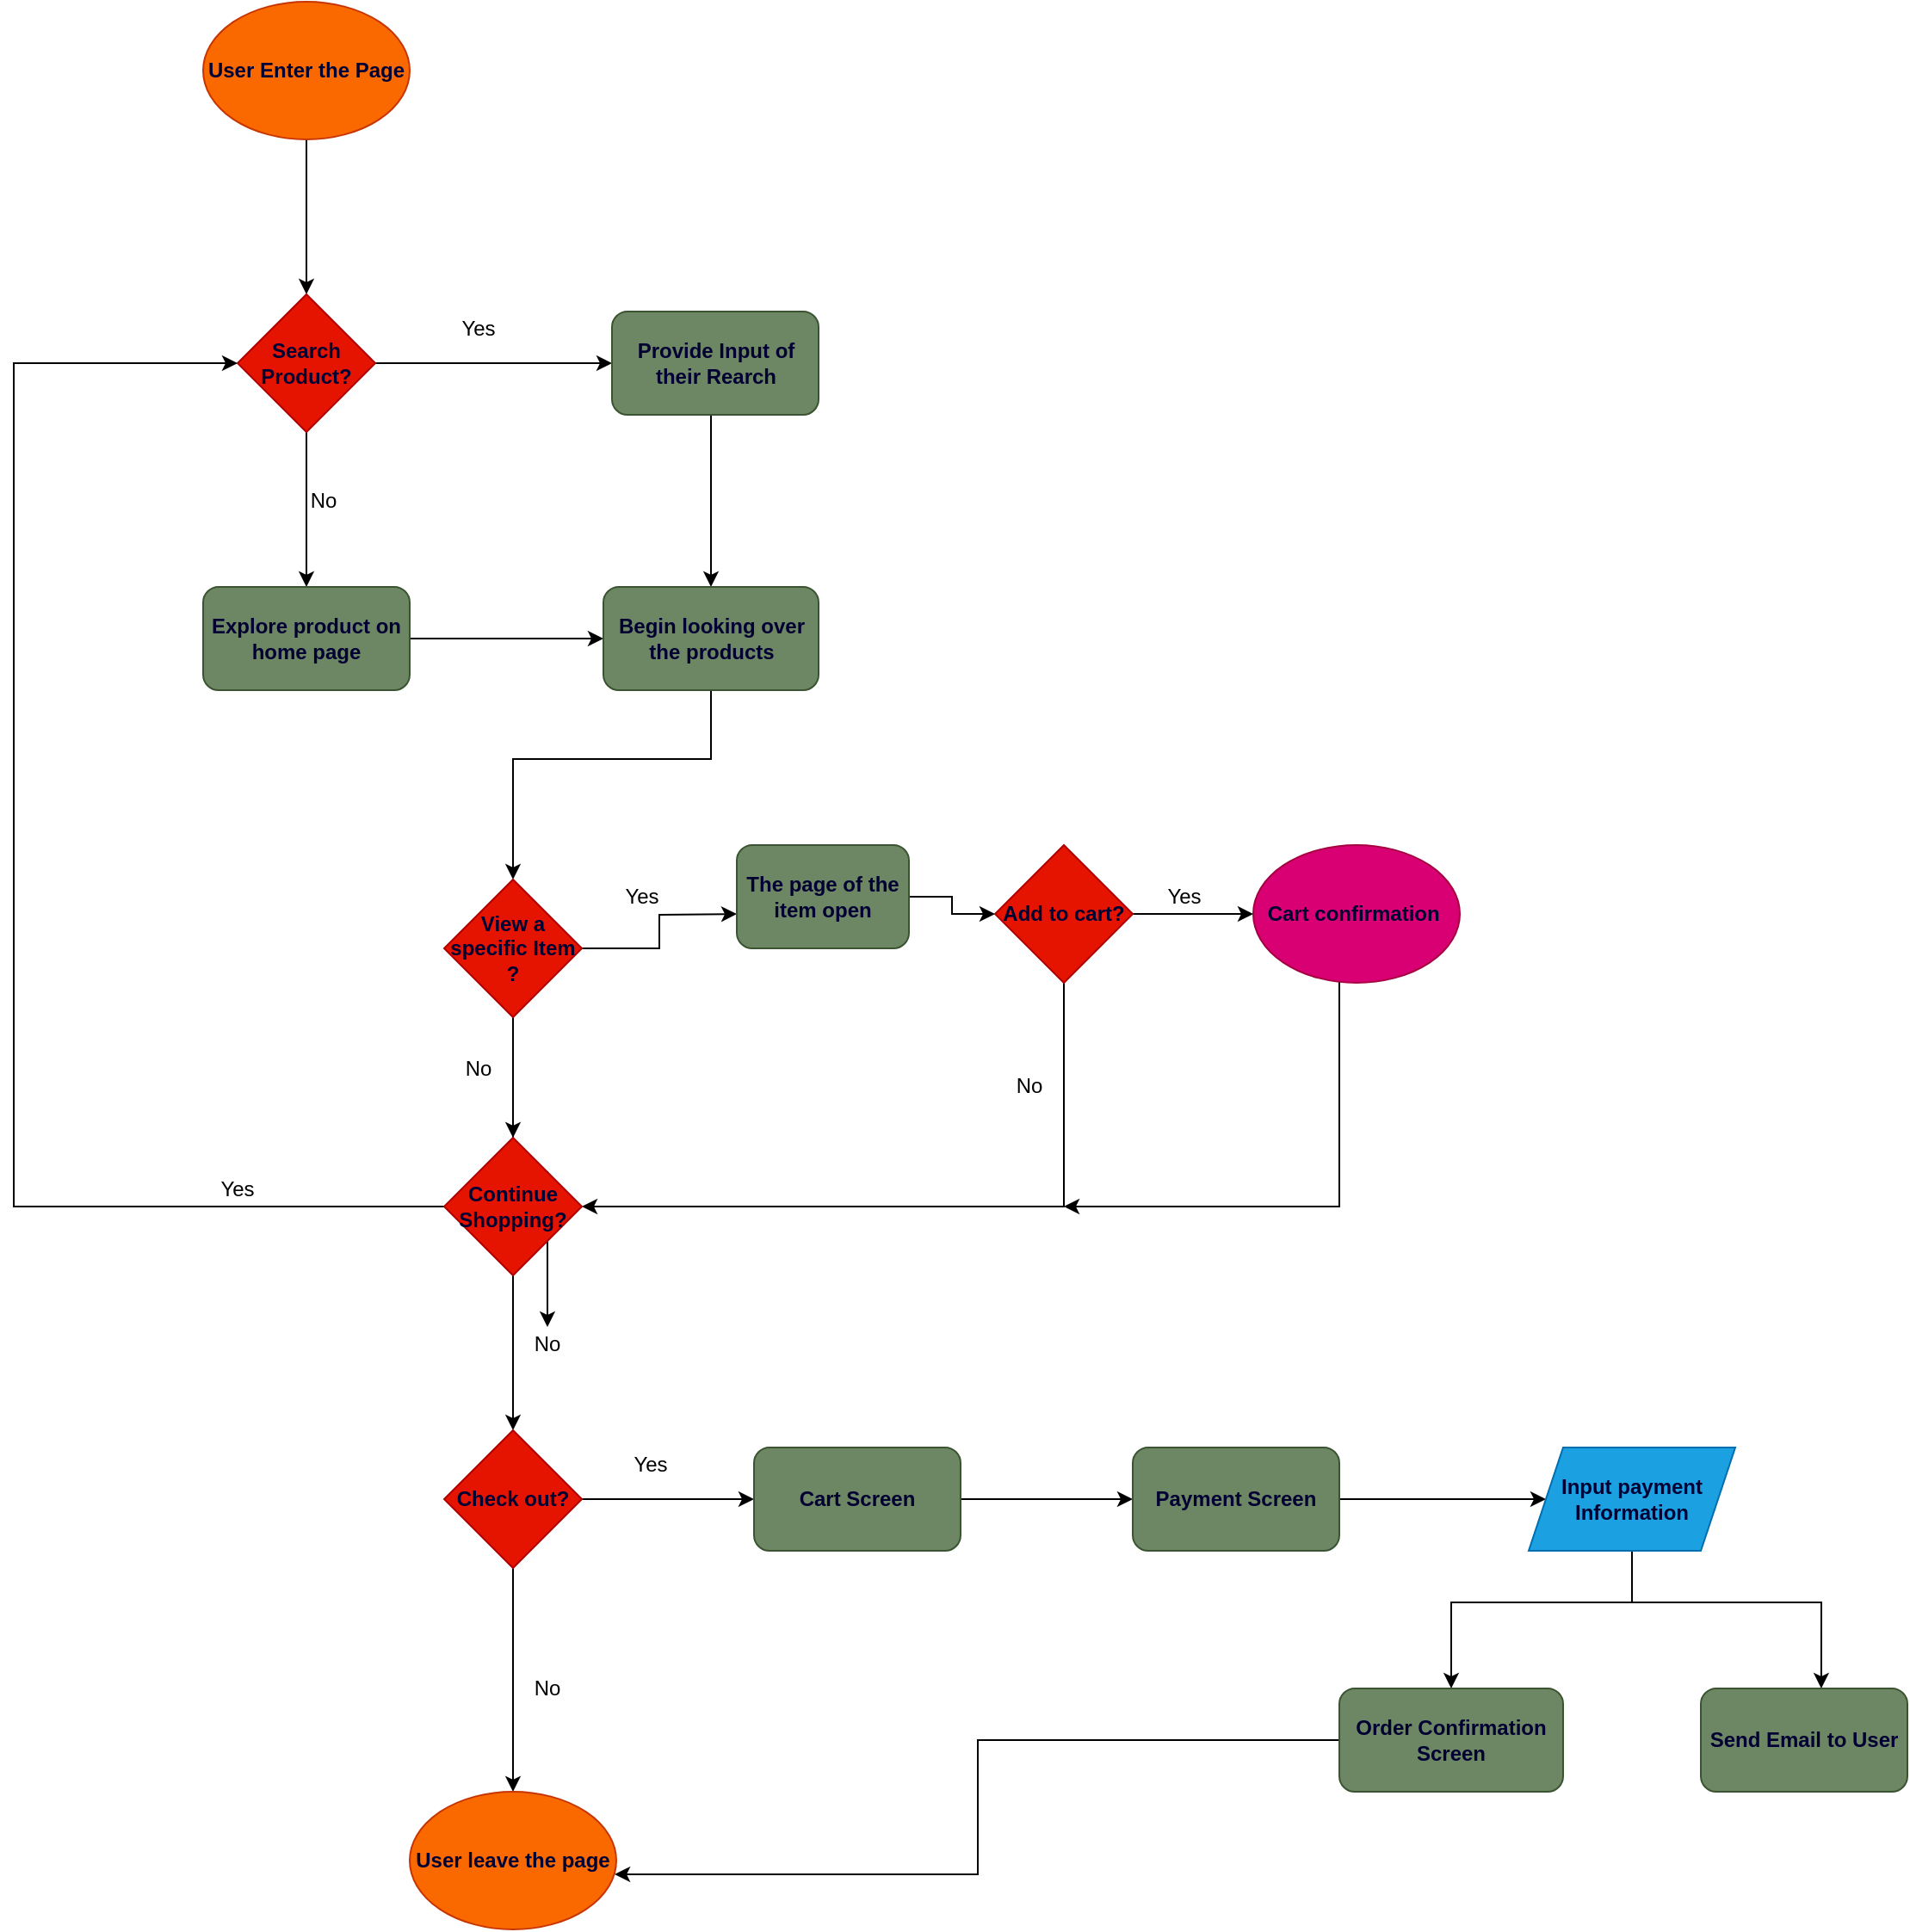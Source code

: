 <mxfile>
    <diagram id="x0ssfUjQwjGI0TRdVcLT" name="Page-1">
        <mxGraphModel dx="469" dy="854" grid="1" gridSize="10" guides="1" tooltips="1" connect="1" arrows="1" fold="1" page="1" pageScale="1" pageWidth="850" pageHeight="1100" math="0" shadow="0">
            <root>
                <mxCell id="0"/>
                <mxCell id="1" parent="0"/>
                <mxCell id="9" style="edgeStyle=orthogonalEdgeStyle;rounded=0;orthogonalLoop=1;jettySize=auto;html=1;" parent="1" source="6" target="7" edge="1">
                    <mxGeometry relative="1" as="geometry"/>
                </mxCell>
                <mxCell id="6" value="&lt;b&gt;&lt;font color=&quot;#000033&quot;&gt;User Enter the Page&lt;/font&gt;&lt;/b&gt;" style="ellipse;whiteSpace=wrap;html=1;fillColor=#fa6800;strokeColor=#C73500;fontColor=#ffffff;" parent="1" vertex="1">
                    <mxGeometry x="190" y="10" width="120" height="80" as="geometry"/>
                </mxCell>
                <mxCell id="11" style="edgeStyle=orthogonalEdgeStyle;rounded=0;orthogonalLoop=1;jettySize=auto;html=1;" parent="1" source="7" target="10" edge="1">
                    <mxGeometry relative="1" as="geometry"/>
                </mxCell>
                <mxCell id="14" style="edgeStyle=orthogonalEdgeStyle;rounded=0;orthogonalLoop=1;jettySize=auto;html=1;entryX=0.5;entryY=0;entryDx=0;entryDy=0;" parent="1" source="7" target="13" edge="1">
                    <mxGeometry relative="1" as="geometry"/>
                </mxCell>
                <mxCell id="7" value="&lt;b&gt;&lt;font color=&quot;#000033&quot;&gt;Search Product?&lt;/font&gt;&lt;/b&gt;" style="rhombus;whiteSpace=wrap;html=1;fillColor=#e51400;strokeColor=#B20000;fontColor=#ffffff;" parent="1" vertex="1">
                    <mxGeometry x="210" y="180" width="80" height="80" as="geometry"/>
                </mxCell>
                <mxCell id="17" style="edgeStyle=orthogonalEdgeStyle;rounded=0;orthogonalLoop=1;jettySize=auto;html=1;entryX=0.5;entryY=0;entryDx=0;entryDy=0;" parent="1" source="10" target="16" edge="1">
                    <mxGeometry relative="1" as="geometry">
                        <Array as="points">
                            <mxPoint x="485" y="260"/>
                            <mxPoint x="485" y="260"/>
                        </Array>
                    </mxGeometry>
                </mxCell>
                <mxCell id="10" value="&lt;b&gt;&lt;font color=&quot;#000033&quot;&gt;Provide Input of their Rearch&lt;/font&gt;&lt;/b&gt;" style="rounded=1;whiteSpace=wrap;html=1;fillColor=#6d8764;strokeColor=#3A5431;fontColor=#ffffff;" parent="1" vertex="1">
                    <mxGeometry x="427.5" y="190" width="120" height="60" as="geometry"/>
                </mxCell>
                <mxCell id="12" value="Yes" style="text;html=1;strokeColor=none;fillColor=none;align=center;verticalAlign=middle;whiteSpace=wrap;rounded=0;" parent="1" vertex="1">
                    <mxGeometry x="330" y="190" width="40" height="20" as="geometry"/>
                </mxCell>
                <mxCell id="18" style="edgeStyle=orthogonalEdgeStyle;rounded=0;orthogonalLoop=1;jettySize=auto;html=1;entryX=0;entryY=0.5;entryDx=0;entryDy=0;" parent="1" source="13" target="16" edge="1">
                    <mxGeometry relative="1" as="geometry"/>
                </mxCell>
                <mxCell id="13" value="&lt;b&gt;&lt;font color=&quot;#000033&quot;&gt;Explore product on home page&lt;/font&gt;&lt;/b&gt;" style="rounded=1;whiteSpace=wrap;html=1;fillColor=#6d8764;strokeColor=#3A5431;fontColor=#ffffff;" parent="1" vertex="1">
                    <mxGeometry x="190" y="350" width="120" height="60" as="geometry"/>
                </mxCell>
                <mxCell id="15" value="No" style="text;html=1;strokeColor=none;fillColor=none;align=center;verticalAlign=middle;whiteSpace=wrap;rounded=0;" parent="1" vertex="1">
                    <mxGeometry x="240" y="290" width="40" height="20" as="geometry"/>
                </mxCell>
                <mxCell id="20" style="edgeStyle=orthogonalEdgeStyle;rounded=0;orthogonalLoop=1;jettySize=auto;html=1;" parent="1" source="16" target="19" edge="1">
                    <mxGeometry relative="1" as="geometry">
                        <Array as="points">
                            <mxPoint x="485" y="450"/>
                            <mxPoint x="370" y="450"/>
                        </Array>
                    </mxGeometry>
                </mxCell>
                <mxCell id="16" value="&lt;b&gt;&lt;font color=&quot;#000033&quot;&gt;Begin looking over the products&lt;/font&gt;&lt;/b&gt;" style="rounded=1;whiteSpace=wrap;html=1;fillColor=#6d8764;strokeColor=#3A5431;fontColor=#ffffff;" parent="1" vertex="1">
                    <mxGeometry x="422.5" y="350" width="125" height="60" as="geometry"/>
                </mxCell>
                <mxCell id="22" style="edgeStyle=orthogonalEdgeStyle;rounded=0;orthogonalLoop=1;jettySize=auto;html=1;entryX=0;entryY=0.5;entryDx=0;entryDy=0;" parent="1" source="19" edge="1">
                    <mxGeometry relative="1" as="geometry">
                        <mxPoint x="500" y="540" as="targetPoint"/>
                    </mxGeometry>
                </mxCell>
                <mxCell id="32" style="edgeStyle=orthogonalEdgeStyle;rounded=0;orthogonalLoop=1;jettySize=auto;html=1;entryX=0.5;entryY=0;entryDx=0;entryDy=0;" parent="1" source="19" target="31" edge="1">
                    <mxGeometry relative="1" as="geometry"/>
                </mxCell>
                <mxCell id="168" value="" style="edgeStyle=orthogonalEdgeStyle;rounded=0;orthogonalLoop=1;jettySize=auto;html=1;" edge="1" parent="1" source="19" target="149">
                    <mxGeometry relative="1" as="geometry"/>
                </mxCell>
                <mxCell id="19" value="&lt;b&gt;&lt;font color=&quot;#000033&quot;&gt;View a specific Item&lt;br&gt;?&lt;/font&gt;&lt;/b&gt;" style="rhombus;whiteSpace=wrap;html=1;fillColor=#e51400;strokeColor=#B20000;fontColor=#ffffff;" parent="1" vertex="1">
                    <mxGeometry x="330" y="520" width="80" height="80" as="geometry"/>
                </mxCell>
                <mxCell id="23" value="Yes" style="text;html=1;strokeColor=none;fillColor=none;align=center;verticalAlign=middle;whiteSpace=wrap;rounded=0;" parent="1" vertex="1">
                    <mxGeometry x="425" y="520" width="40" height="20" as="geometry"/>
                </mxCell>
                <mxCell id="133" style="edgeStyle=orthogonalEdgeStyle;rounded=0;orthogonalLoop=1;jettySize=auto;html=1;entryX=0;entryY=0.5;entryDx=0;entryDy=0;" parent="1" source="24" target="132" edge="1">
                    <mxGeometry relative="1" as="geometry"/>
                </mxCell>
                <mxCell id="140" style="edgeStyle=orthogonalEdgeStyle;rounded=0;orthogonalLoop=1;jettySize=auto;html=1;entryX=1;entryY=0.5;entryDx=0;entryDy=0;" parent="1" source="24" target="31" edge="1">
                    <mxGeometry relative="1" as="geometry">
                        <Array as="points">
                            <mxPoint x="690" y="710"/>
                        </Array>
                    </mxGeometry>
                </mxCell>
                <mxCell id="24" value="&lt;b&gt;&lt;font color=&quot;#000033&quot;&gt;Add to cart?&lt;/font&gt;&lt;/b&gt;" style="rhombus;whiteSpace=wrap;html=1;fillColor=#e51400;strokeColor=#B20000;fontColor=#ffffff;" parent="1" vertex="1">
                    <mxGeometry x="650" y="500" width="80" height="80" as="geometry"/>
                </mxCell>
                <mxCell id="34" style="edgeStyle=orthogonalEdgeStyle;rounded=0;orthogonalLoop=1;jettySize=auto;html=1;entryX=0;entryY=0.5;entryDx=0;entryDy=0;exitX=1;exitY=0.5;exitDx=0;exitDy=0;" parent="1" source="30" target="24" edge="1">
                    <mxGeometry relative="1" as="geometry"/>
                </mxCell>
                <mxCell id="27" value="Yes" style="text;html=1;strokeColor=none;fillColor=none;align=center;verticalAlign=middle;whiteSpace=wrap;rounded=0;" parent="1" vertex="1">
                    <mxGeometry x="740" y="520" width="40" height="20" as="geometry"/>
                </mxCell>
                <mxCell id="30" value="&lt;b&gt;&lt;font color=&quot;#000033&quot;&gt;The page of the item open&lt;/font&gt;&lt;/b&gt;" style="rounded=1;whiteSpace=wrap;html=1;fillColor=#6d8764;strokeColor=#3A5431;fontColor=#ffffff;" parent="1" vertex="1">
                    <mxGeometry x="500" y="500" width="100" height="60" as="geometry"/>
                </mxCell>
                <mxCell id="143" style="edgeStyle=orthogonalEdgeStyle;rounded=0;orthogonalLoop=1;jettySize=auto;html=1;entryX=0;entryY=0.5;entryDx=0;entryDy=0;exitX=0;exitY=0.5;exitDx=0;exitDy=0;" parent="1" source="31" target="7" edge="1">
                    <mxGeometry relative="1" as="geometry">
                        <Array as="points">
                            <mxPoint x="80" y="710"/>
                            <mxPoint x="80" y="220"/>
                        </Array>
                    </mxGeometry>
                </mxCell>
                <mxCell id="148" style="edgeStyle=orthogonalEdgeStyle;rounded=0;orthogonalLoop=1;jettySize=auto;html=1;entryX=0.5;entryY=0;entryDx=0;entryDy=0;" parent="1" source="31" target="147" edge="1">
                    <mxGeometry relative="1" as="geometry"/>
                </mxCell>
                <mxCell id="31" value="&lt;b&gt;&lt;font color=&quot;#000033&quot;&gt;Continue Shopping?&lt;/font&gt;&lt;/b&gt;" style="rhombus;whiteSpace=wrap;html=1;fillColor=#e51400;strokeColor=#B20000;fontColor=#ffffff;" parent="1" vertex="1">
                    <mxGeometry x="330" y="670" width="80" height="80" as="geometry"/>
                </mxCell>
                <mxCell id="33" value="No" style="text;html=1;strokeColor=none;fillColor=none;align=center;verticalAlign=middle;whiteSpace=wrap;rounded=0;" parent="1" vertex="1">
                    <mxGeometry x="330" y="620" width="40" height="20" as="geometry"/>
                </mxCell>
                <mxCell id="141" style="edgeStyle=orthogonalEdgeStyle;rounded=0;orthogonalLoop=1;jettySize=auto;html=1;" parent="1" source="132" edge="1">
                    <mxGeometry relative="1" as="geometry">
                        <mxPoint x="690" y="710" as="targetPoint"/>
                        <Array as="points">
                            <mxPoint x="850" y="710"/>
                            <mxPoint x="690" y="710"/>
                        </Array>
                    </mxGeometry>
                </mxCell>
                <mxCell id="132" value="&lt;b&gt;&lt;font color=&quot;#000033&quot;&gt;Cart confirmation&amp;nbsp;&lt;/font&gt;&lt;/b&gt;" style="ellipse;whiteSpace=wrap;html=1;fillColor=#d80073;strokeColor=#A50040;fontColor=#ffffff;" parent="1" vertex="1">
                    <mxGeometry x="800" y="500" width="120" height="80" as="geometry"/>
                </mxCell>
                <mxCell id="138" value="No" style="text;html=1;strokeColor=none;fillColor=none;align=center;verticalAlign=middle;whiteSpace=wrap;rounded=0;" parent="1" vertex="1">
                    <mxGeometry x="650" y="630" width="40" height="20" as="geometry"/>
                </mxCell>
                <mxCell id="144" value="Yes" style="text;html=1;strokeColor=none;fillColor=none;align=center;verticalAlign=middle;whiteSpace=wrap;rounded=0;" parent="1" vertex="1">
                    <mxGeometry x="190" y="690" width="40" height="20" as="geometry"/>
                </mxCell>
                <mxCell id="151" style="edgeStyle=orthogonalEdgeStyle;rounded=0;orthogonalLoop=1;jettySize=auto;html=1;" parent="1" source="147" target="150" edge="1">
                    <mxGeometry relative="1" as="geometry"/>
                </mxCell>
                <mxCell id="154" style="edgeStyle=orthogonalEdgeStyle;rounded=0;orthogonalLoop=1;jettySize=auto;html=1;entryX=0;entryY=0.5;entryDx=0;entryDy=0;" parent="1" source="147" target="153" edge="1">
                    <mxGeometry relative="1" as="geometry"/>
                </mxCell>
                <mxCell id="147" value="&lt;b&gt;&lt;font color=&quot;#000033&quot;&gt;Check out?&lt;/font&gt;&lt;/b&gt;" style="rhombus;whiteSpace=wrap;html=1;fillColor=#e51400;strokeColor=#B20000;fontColor=#ffffff;" parent="1" vertex="1">
                    <mxGeometry x="330" y="840" width="80" height="80" as="geometry"/>
                </mxCell>
                <mxCell id="149" value="No" style="text;html=1;strokeColor=none;fillColor=none;align=center;verticalAlign=middle;whiteSpace=wrap;rounded=0;" parent="1" vertex="1">
                    <mxGeometry x="370" y="780" width="40" height="20" as="geometry"/>
                </mxCell>
                <mxCell id="150" value="&lt;b&gt;&lt;font color=&quot;#000033&quot;&gt;User leave the page&lt;/font&gt;&lt;/b&gt;" style="ellipse;whiteSpace=wrap;html=1;fillColor=#fa6800;strokeColor=#C73500;fontColor=#ffffff;" parent="1" vertex="1">
                    <mxGeometry x="310" y="1050" width="120" height="80" as="geometry"/>
                </mxCell>
                <mxCell id="152" value="No" style="text;html=1;strokeColor=none;fillColor=none;align=center;verticalAlign=middle;whiteSpace=wrap;rounded=0;" parent="1" vertex="1">
                    <mxGeometry x="370" y="980" width="40" height="20" as="geometry"/>
                </mxCell>
                <mxCell id="157" style="edgeStyle=orthogonalEdgeStyle;rounded=0;orthogonalLoop=1;jettySize=auto;html=1;entryX=0;entryY=0.5;entryDx=0;entryDy=0;" parent="1" source="153" target="156" edge="1">
                    <mxGeometry relative="1" as="geometry"/>
                </mxCell>
                <mxCell id="153" value="&lt;b&gt;&lt;font color=&quot;#000033&quot;&gt;Cart Screen&lt;/font&gt;&lt;/b&gt;" style="rounded=1;whiteSpace=wrap;html=1;fillColor=#6d8764;strokeColor=#3A5431;fontColor=#ffffff;" parent="1" vertex="1">
                    <mxGeometry x="510" y="850" width="120" height="60" as="geometry"/>
                </mxCell>
                <mxCell id="155" value="Yes" style="text;html=1;strokeColor=none;fillColor=none;align=center;verticalAlign=middle;whiteSpace=wrap;rounded=0;" parent="1" vertex="1">
                    <mxGeometry x="430" y="850" width="40" height="20" as="geometry"/>
                </mxCell>
                <mxCell id="159" style="edgeStyle=orthogonalEdgeStyle;rounded=0;orthogonalLoop=1;jettySize=auto;html=1;" parent="1" source="156" target="158" edge="1">
                    <mxGeometry relative="1" as="geometry"/>
                </mxCell>
                <mxCell id="156" value="&lt;b&gt;&lt;font color=&quot;#000033&quot;&gt;Payment Screen&lt;/font&gt;&lt;/b&gt;" style="rounded=1;whiteSpace=wrap;html=1;fillColor=#6d8764;strokeColor=#3A5431;fontColor=#ffffff;" parent="1" vertex="1">
                    <mxGeometry x="730" y="850" width="120" height="60" as="geometry"/>
                </mxCell>
                <mxCell id="162" style="edgeStyle=orthogonalEdgeStyle;rounded=0;orthogonalLoop=1;jettySize=auto;html=1;entryX=0.5;entryY=0;entryDx=0;entryDy=0;" parent="1" source="158" target="160" edge="1">
                    <mxGeometry relative="1" as="geometry">
                        <mxPoint x="1020" y="960" as="targetPoint"/>
                        <Array as="points">
                            <mxPoint x="1020" y="940"/>
                            <mxPoint x="915" y="940"/>
                        </Array>
                    </mxGeometry>
                </mxCell>
                <mxCell id="164" style="edgeStyle=orthogonalEdgeStyle;rounded=0;orthogonalLoop=1;jettySize=auto;html=1;entryX=0.583;entryY=0;entryDx=0;entryDy=0;entryPerimeter=0;" parent="1" source="158" target="163" edge="1">
                    <mxGeometry relative="1" as="geometry">
                        <Array as="points">
                            <mxPoint x="1020" y="940"/>
                            <mxPoint x="1130" y="940"/>
                        </Array>
                    </mxGeometry>
                </mxCell>
                <mxCell id="158" value="&lt;b&gt;&lt;font color=&quot;#000033&quot;&gt;Input payment Information&lt;/font&gt;&lt;/b&gt;" style="shape=parallelogram;perimeter=parallelogramPerimeter;whiteSpace=wrap;html=1;fixedSize=1;fillColor=#1ba1e2;strokeColor=#006EAF;fontColor=#ffffff;" parent="1" vertex="1">
                    <mxGeometry x="960" y="850" width="120" height="60" as="geometry"/>
                </mxCell>
                <mxCell id="167" style="edgeStyle=orthogonalEdgeStyle;rounded=0;orthogonalLoop=1;jettySize=auto;html=1;entryX=0.992;entryY=0.6;entryDx=0;entryDy=0;entryPerimeter=0;" parent="1" source="160" target="150" edge="1">
                    <mxGeometry relative="1" as="geometry"/>
                </mxCell>
                <mxCell id="160" value="&lt;b&gt;&lt;font color=&quot;#000033&quot;&gt;Order Confirmation Screen&lt;/font&gt;&lt;/b&gt;" style="rounded=1;whiteSpace=wrap;html=1;fillColor=#6d8764;strokeColor=#3A5431;fontColor=#ffffff;" parent="1" vertex="1">
                    <mxGeometry x="850" y="990" width="130" height="60" as="geometry"/>
                </mxCell>
                <mxCell id="163" value="&lt;b&gt;&lt;font color=&quot;#000033&quot;&gt;Send Email to User&lt;/font&gt;&lt;/b&gt;" style="rounded=1;whiteSpace=wrap;html=1;fillColor=#6d8764;strokeColor=#3A5431;fontColor=#ffffff;" parent="1" vertex="1">
                    <mxGeometry x="1060" y="990" width="120" height="60" as="geometry"/>
                </mxCell>
            </root>
        </mxGraphModel>
    </diagram>
</mxfile>